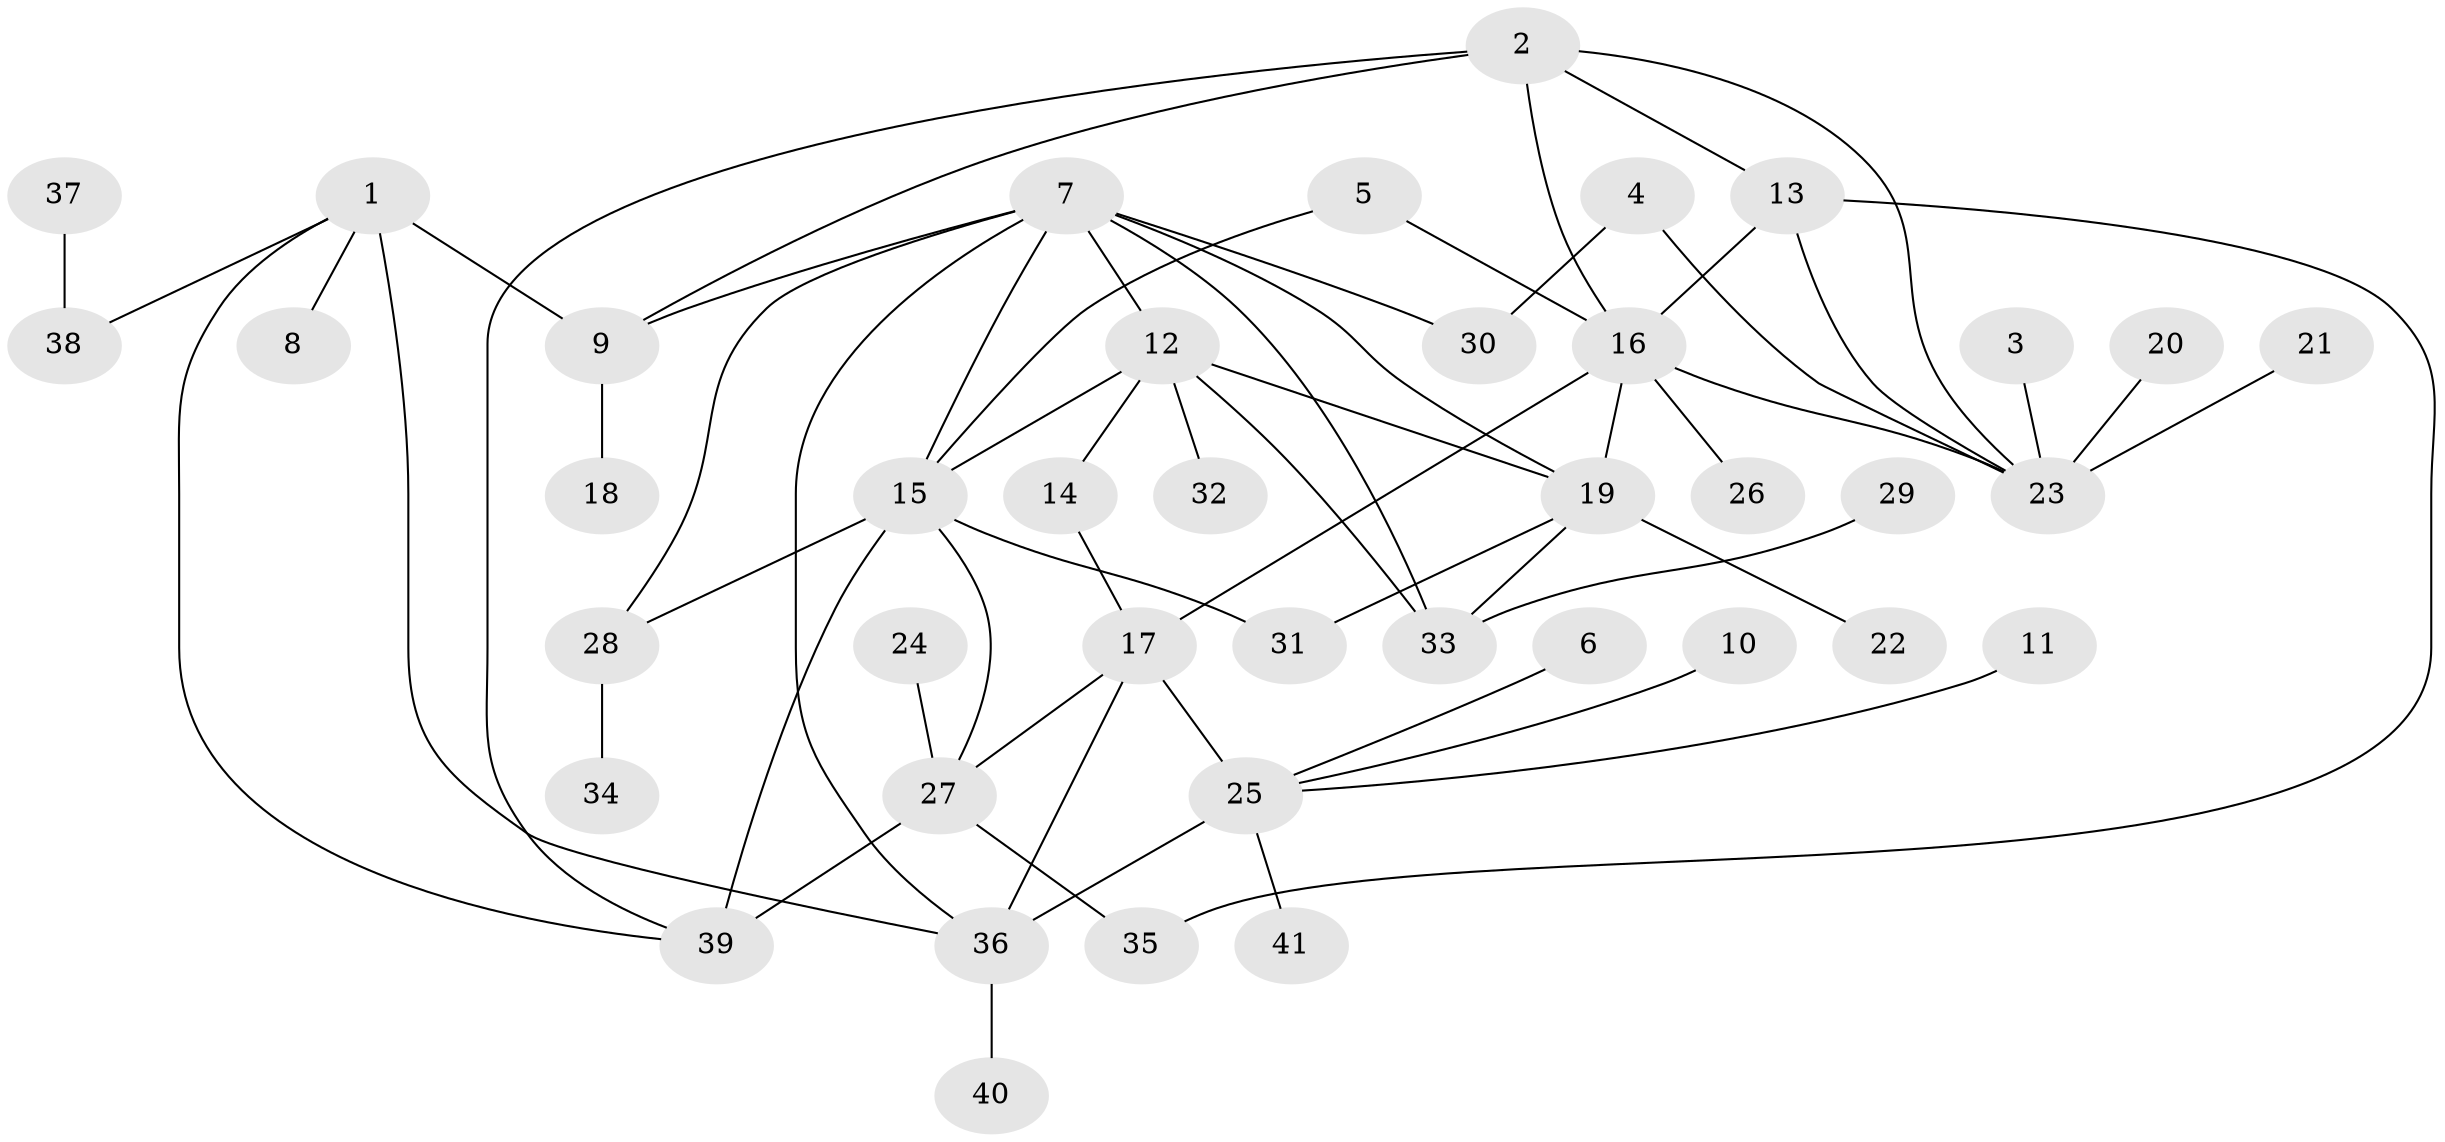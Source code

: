 // original degree distribution, {5: 0.07407407407407407, 3: 0.037037037037037035, 7: 0.024691358024691357, 9: 0.037037037037037035, 6: 0.037037037037037035, 8: 0.06172839506172839, 2: 0.19753086419753085, 1: 0.5185185185185185, 4: 0.012345679012345678}
// Generated by graph-tools (version 1.1) at 2025/02/03/09/25 03:02:43]
// undirected, 41 vertices, 61 edges
graph export_dot {
graph [start="1"]
  node [color=gray90,style=filled];
  1;
  2;
  3;
  4;
  5;
  6;
  7;
  8;
  9;
  10;
  11;
  12;
  13;
  14;
  15;
  16;
  17;
  18;
  19;
  20;
  21;
  22;
  23;
  24;
  25;
  26;
  27;
  28;
  29;
  30;
  31;
  32;
  33;
  34;
  35;
  36;
  37;
  38;
  39;
  40;
  41;
  1 -- 8 [weight=1.0];
  1 -- 9 [weight=3.0];
  1 -- 36 [weight=1.0];
  1 -- 38 [weight=1.0];
  1 -- 39 [weight=1.0];
  2 -- 9 [weight=1.0];
  2 -- 13 [weight=1.0];
  2 -- 16 [weight=1.0];
  2 -- 23 [weight=1.0];
  2 -- 39 [weight=1.0];
  3 -- 23 [weight=1.0];
  4 -- 23 [weight=1.0];
  4 -- 30 [weight=1.0];
  5 -- 15 [weight=1.0];
  5 -- 16 [weight=1.0];
  6 -- 25 [weight=1.0];
  7 -- 9 [weight=1.0];
  7 -- 12 [weight=1.0];
  7 -- 15 [weight=1.0];
  7 -- 19 [weight=1.0];
  7 -- 28 [weight=1.0];
  7 -- 30 [weight=1.0];
  7 -- 33 [weight=1.0];
  7 -- 36 [weight=1.0];
  9 -- 18 [weight=1.0];
  10 -- 25 [weight=1.0];
  11 -- 25 [weight=1.0];
  12 -- 14 [weight=1.0];
  12 -- 15 [weight=1.0];
  12 -- 19 [weight=1.0];
  12 -- 32 [weight=1.0];
  12 -- 33 [weight=1.0];
  13 -- 16 [weight=1.0];
  13 -- 23 [weight=1.0];
  13 -- 35 [weight=1.0];
  14 -- 17 [weight=1.0];
  15 -- 27 [weight=1.0];
  15 -- 28 [weight=1.0];
  15 -- 31 [weight=1.0];
  15 -- 39 [weight=2.0];
  16 -- 17 [weight=1.0];
  16 -- 19 [weight=1.0];
  16 -- 23 [weight=1.0];
  16 -- 26 [weight=1.0];
  17 -- 25 [weight=2.0];
  17 -- 27 [weight=1.0];
  17 -- 36 [weight=1.0];
  19 -- 22 [weight=1.0];
  19 -- 31 [weight=1.0];
  19 -- 33 [weight=1.0];
  20 -- 23 [weight=1.0];
  21 -- 23 [weight=1.0];
  24 -- 27 [weight=1.0];
  25 -- 36 [weight=2.0];
  25 -- 41 [weight=1.0];
  27 -- 35 [weight=1.0];
  27 -- 39 [weight=2.0];
  28 -- 34 [weight=1.0];
  29 -- 33 [weight=1.0];
  36 -- 40 [weight=1.0];
  37 -- 38 [weight=1.0];
}
